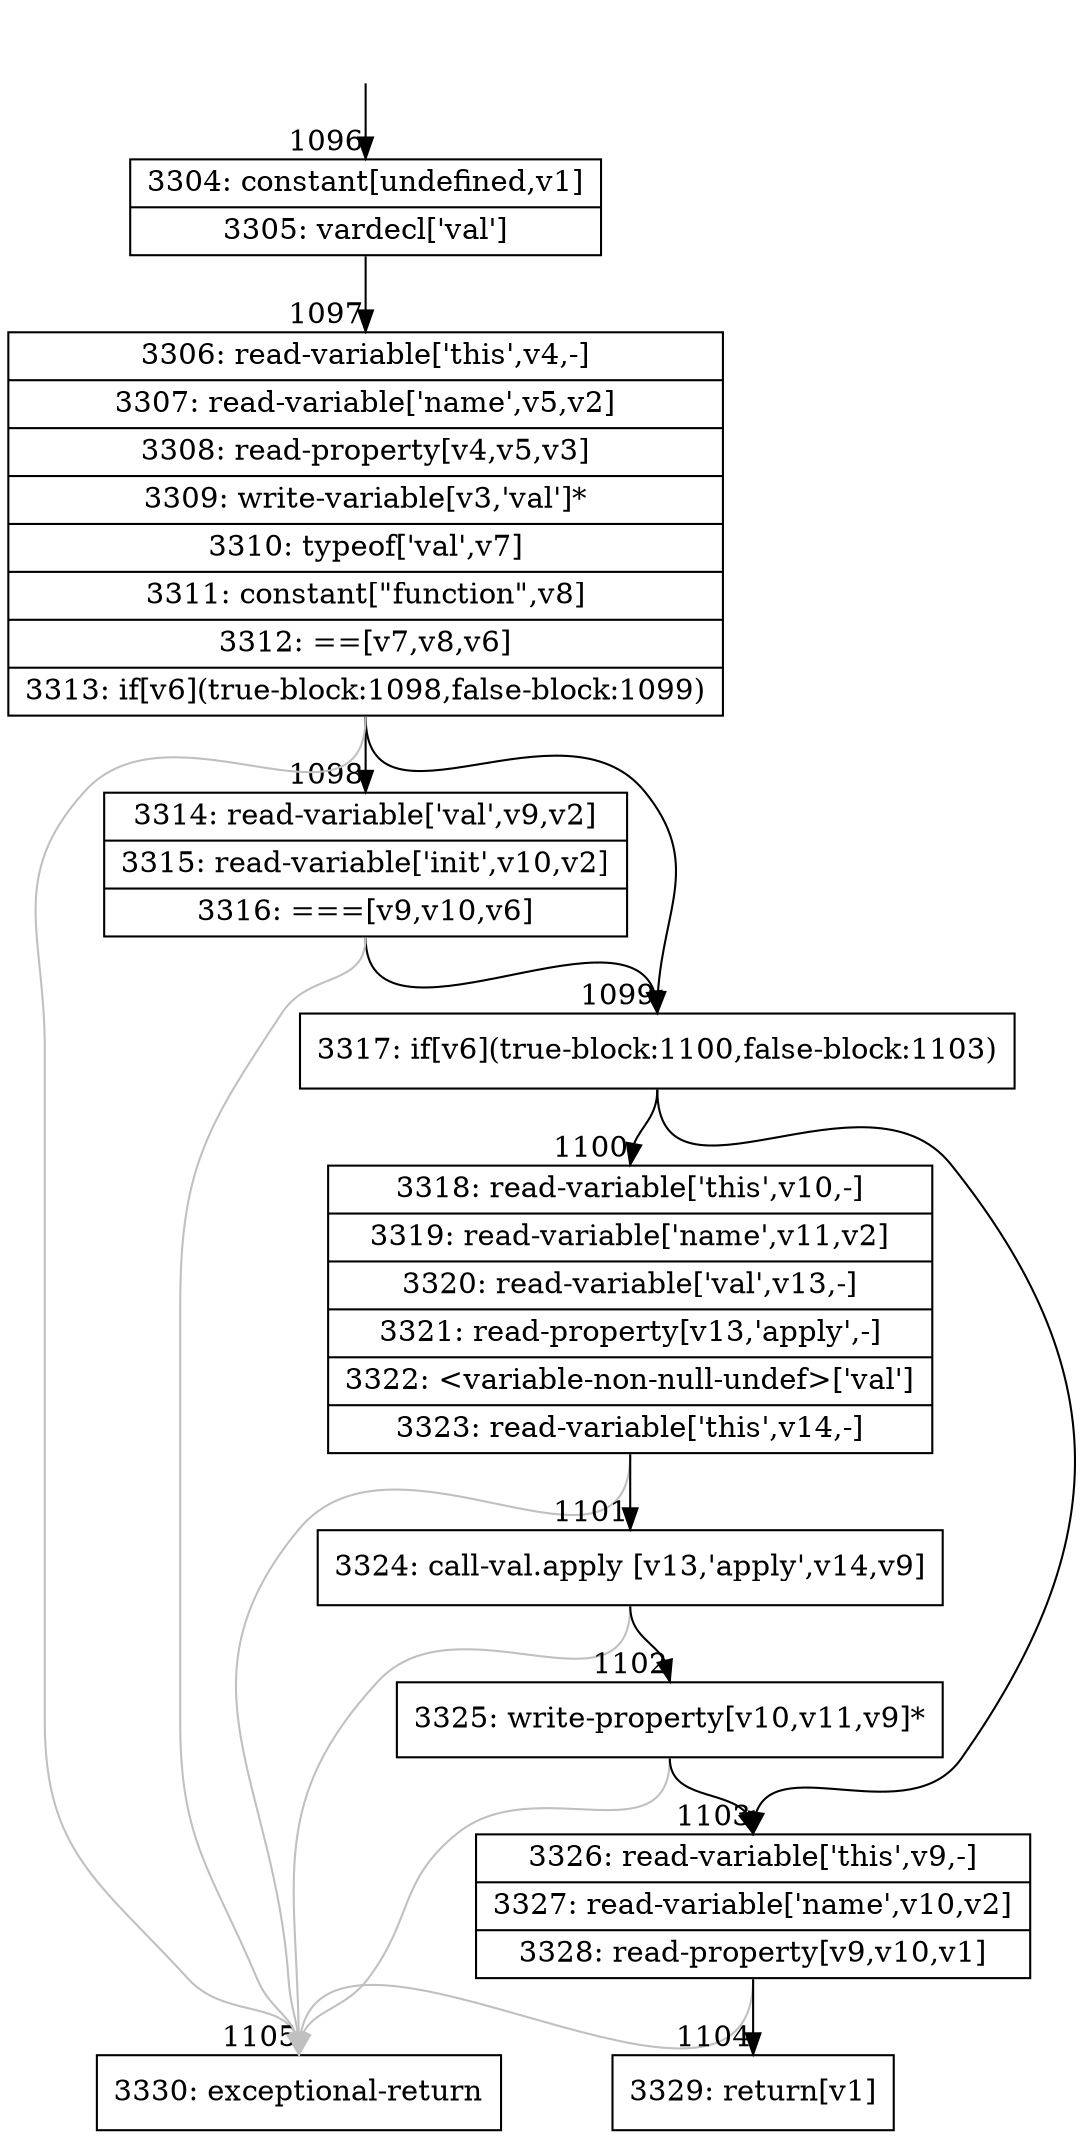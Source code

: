 digraph {
rankdir="TD"
BB_entry134[shape=none,label=""];
BB_entry134 -> BB1096 [tailport=s, headport=n, headlabel="    1096"]
BB1096 [shape=record label="{3304: constant[undefined,v1]|3305: vardecl['val']}" ] 
BB1096 -> BB1097 [tailport=s, headport=n, headlabel="      1097"]
BB1097 [shape=record label="{3306: read-variable['this',v4,-]|3307: read-variable['name',v5,v2]|3308: read-property[v4,v5,v3]|3309: write-variable[v3,'val']*|3310: typeof['val',v7]|3311: constant[\"function\",v8]|3312: ==[v7,v8,v6]|3313: if[v6](true-block:1098,false-block:1099)}" ] 
BB1097 -> BB1099 [tailport=s, headport=n, headlabel="      1099"]
BB1097 -> BB1098 [tailport=s, headport=n, headlabel="      1098"]
BB1097 -> BB1105 [tailport=s, headport=n, color=gray, headlabel="      1105"]
BB1098 [shape=record label="{3314: read-variable['val',v9,v2]|3315: read-variable['init',v10,v2]|3316: ===[v9,v10,v6]}" ] 
BB1098 -> BB1099 [tailport=s, headport=n]
BB1098 -> BB1105 [tailport=s, headport=n, color=gray]
BB1099 [shape=record label="{3317: if[v6](true-block:1100,false-block:1103)}" ] 
BB1099 -> BB1100 [tailport=s, headport=n, headlabel="      1100"]
BB1099 -> BB1103 [tailport=s, headport=n, headlabel="      1103"]
BB1100 [shape=record label="{3318: read-variable['this',v10,-]|3319: read-variable['name',v11,v2]|3320: read-variable['val',v13,-]|3321: read-property[v13,'apply',-]|3322: \<variable-non-null-undef\>['val']|3323: read-variable['this',v14,-]}" ] 
BB1100 -> BB1101 [tailport=s, headport=n, headlabel="      1101"]
BB1100 -> BB1105 [tailport=s, headport=n, color=gray]
BB1101 [shape=record label="{3324: call-val.apply [v13,'apply',v14,v9]}" ] 
BB1101 -> BB1102 [tailport=s, headport=n, headlabel="      1102"]
BB1101 -> BB1105 [tailport=s, headport=n, color=gray]
BB1102 [shape=record label="{3325: write-property[v10,v11,v9]*}" ] 
BB1102 -> BB1103 [tailport=s, headport=n]
BB1102 -> BB1105 [tailport=s, headport=n, color=gray]
BB1103 [shape=record label="{3326: read-variable['this',v9,-]|3327: read-variable['name',v10,v2]|3328: read-property[v9,v10,v1]}" ] 
BB1103 -> BB1104 [tailport=s, headport=n, headlabel="      1104"]
BB1103 -> BB1105 [tailport=s, headport=n, color=gray]
BB1104 [shape=record label="{3329: return[v1]}" ] 
BB1105 [shape=record label="{3330: exceptional-return}" ] 
//#$~ 1278
}
